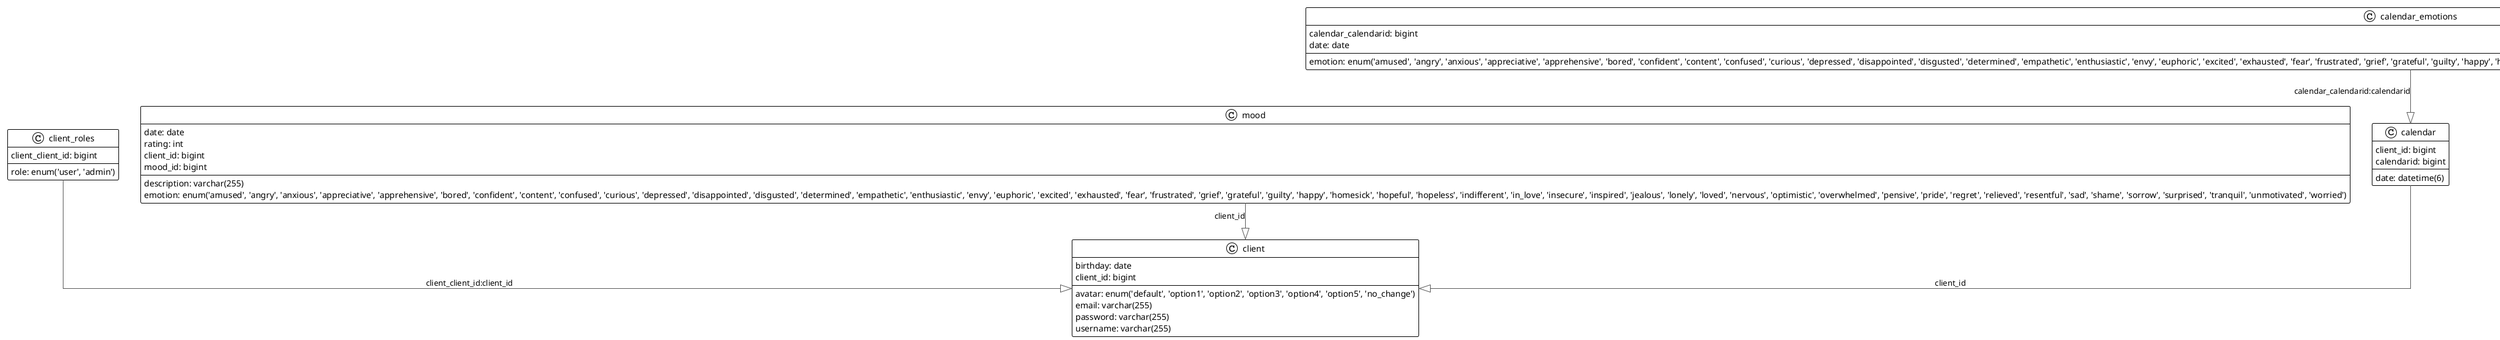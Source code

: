 @startuml

!theme plain
top to bottom direction
skinparam linetype ortho

class calendar {
   date: datetime(6)
   client_id: bigint
   calendarid: bigint
}
class calendar_emotions {
   emotion: enum('amused', 'angry', 'anxious', 'appreciative', 'apprehensive', 'bored', 'confident', 'content', 'confused', 'curious', 'depressed', 'disappointed', 'disgusted', 'determined', 'empathetic', 'enthusiastic', 'envy', 'euphoric', 'excited', 'exhausted', 'fear', 'frustrated', 'grief', 'grateful', 'guilty', 'happy', 'homesick', 'hopeful', 'hopeless', 'indifferent', 'in_love', 'insecure', 'inspired', 'jealous', 'lonely', 'loved', 'nervous', 'optimistic', 'overwhelmed', 'pensive', 'pride', 'regret', 'relieved', 'resentful', 'sad', 'shame', 'sorrow', 'surprised', 'tranquil', 'unmotivated', 'worried')
   calendar_calendarid: bigint
   date: date
}
class client {
   avatar: enum('default', 'option1', 'option2', 'option3', 'option4', 'option5', 'no_change')
   birthday: date
   email: varchar(255)
   password: varchar(255)
   username: varchar(255)
   client_id: bigint
}
class client_roles {
   client_client_id: bigint
   role: enum('user', 'admin')
}
class mood {
   date: date
   description: varchar(255)
   emotion: enum('amused', 'angry', 'anxious', 'appreciative', 'apprehensive', 'bored', 'confident', 'content', 'confused', 'curious', 'depressed', 'disappointed', 'disgusted', 'determined', 'empathetic', 'enthusiastic', 'envy', 'euphoric', 'excited', 'exhausted', 'fear', 'frustrated', 'grief', 'grateful', 'guilty', 'happy', 'homesick', 'hopeful', 'hopeless', 'indifferent', 'in_love', 'insecure', 'inspired', 'jealous', 'lonely', 'loved', 'nervous', 'optimistic', 'overwhelmed', 'pensive', 'pride', 'regret', 'relieved', 'resentful', 'sad', 'shame', 'sorrow', 'surprised', 'tranquil', 'unmotivated', 'worried')
   rating: int
   client_id: bigint
   mood_id: bigint
}

calendar           -[#595959,plain]-^  client            : "client_id"
calendar_emotions  -[#595959,plain]-^  calendar          : "calendar_calendarid:calendarid"
client_roles       -[#595959,plain]-^  client            : "client_client_id:client_id"
mood               -[#595959,plain]-^  client            : "client_id"
@enduml

